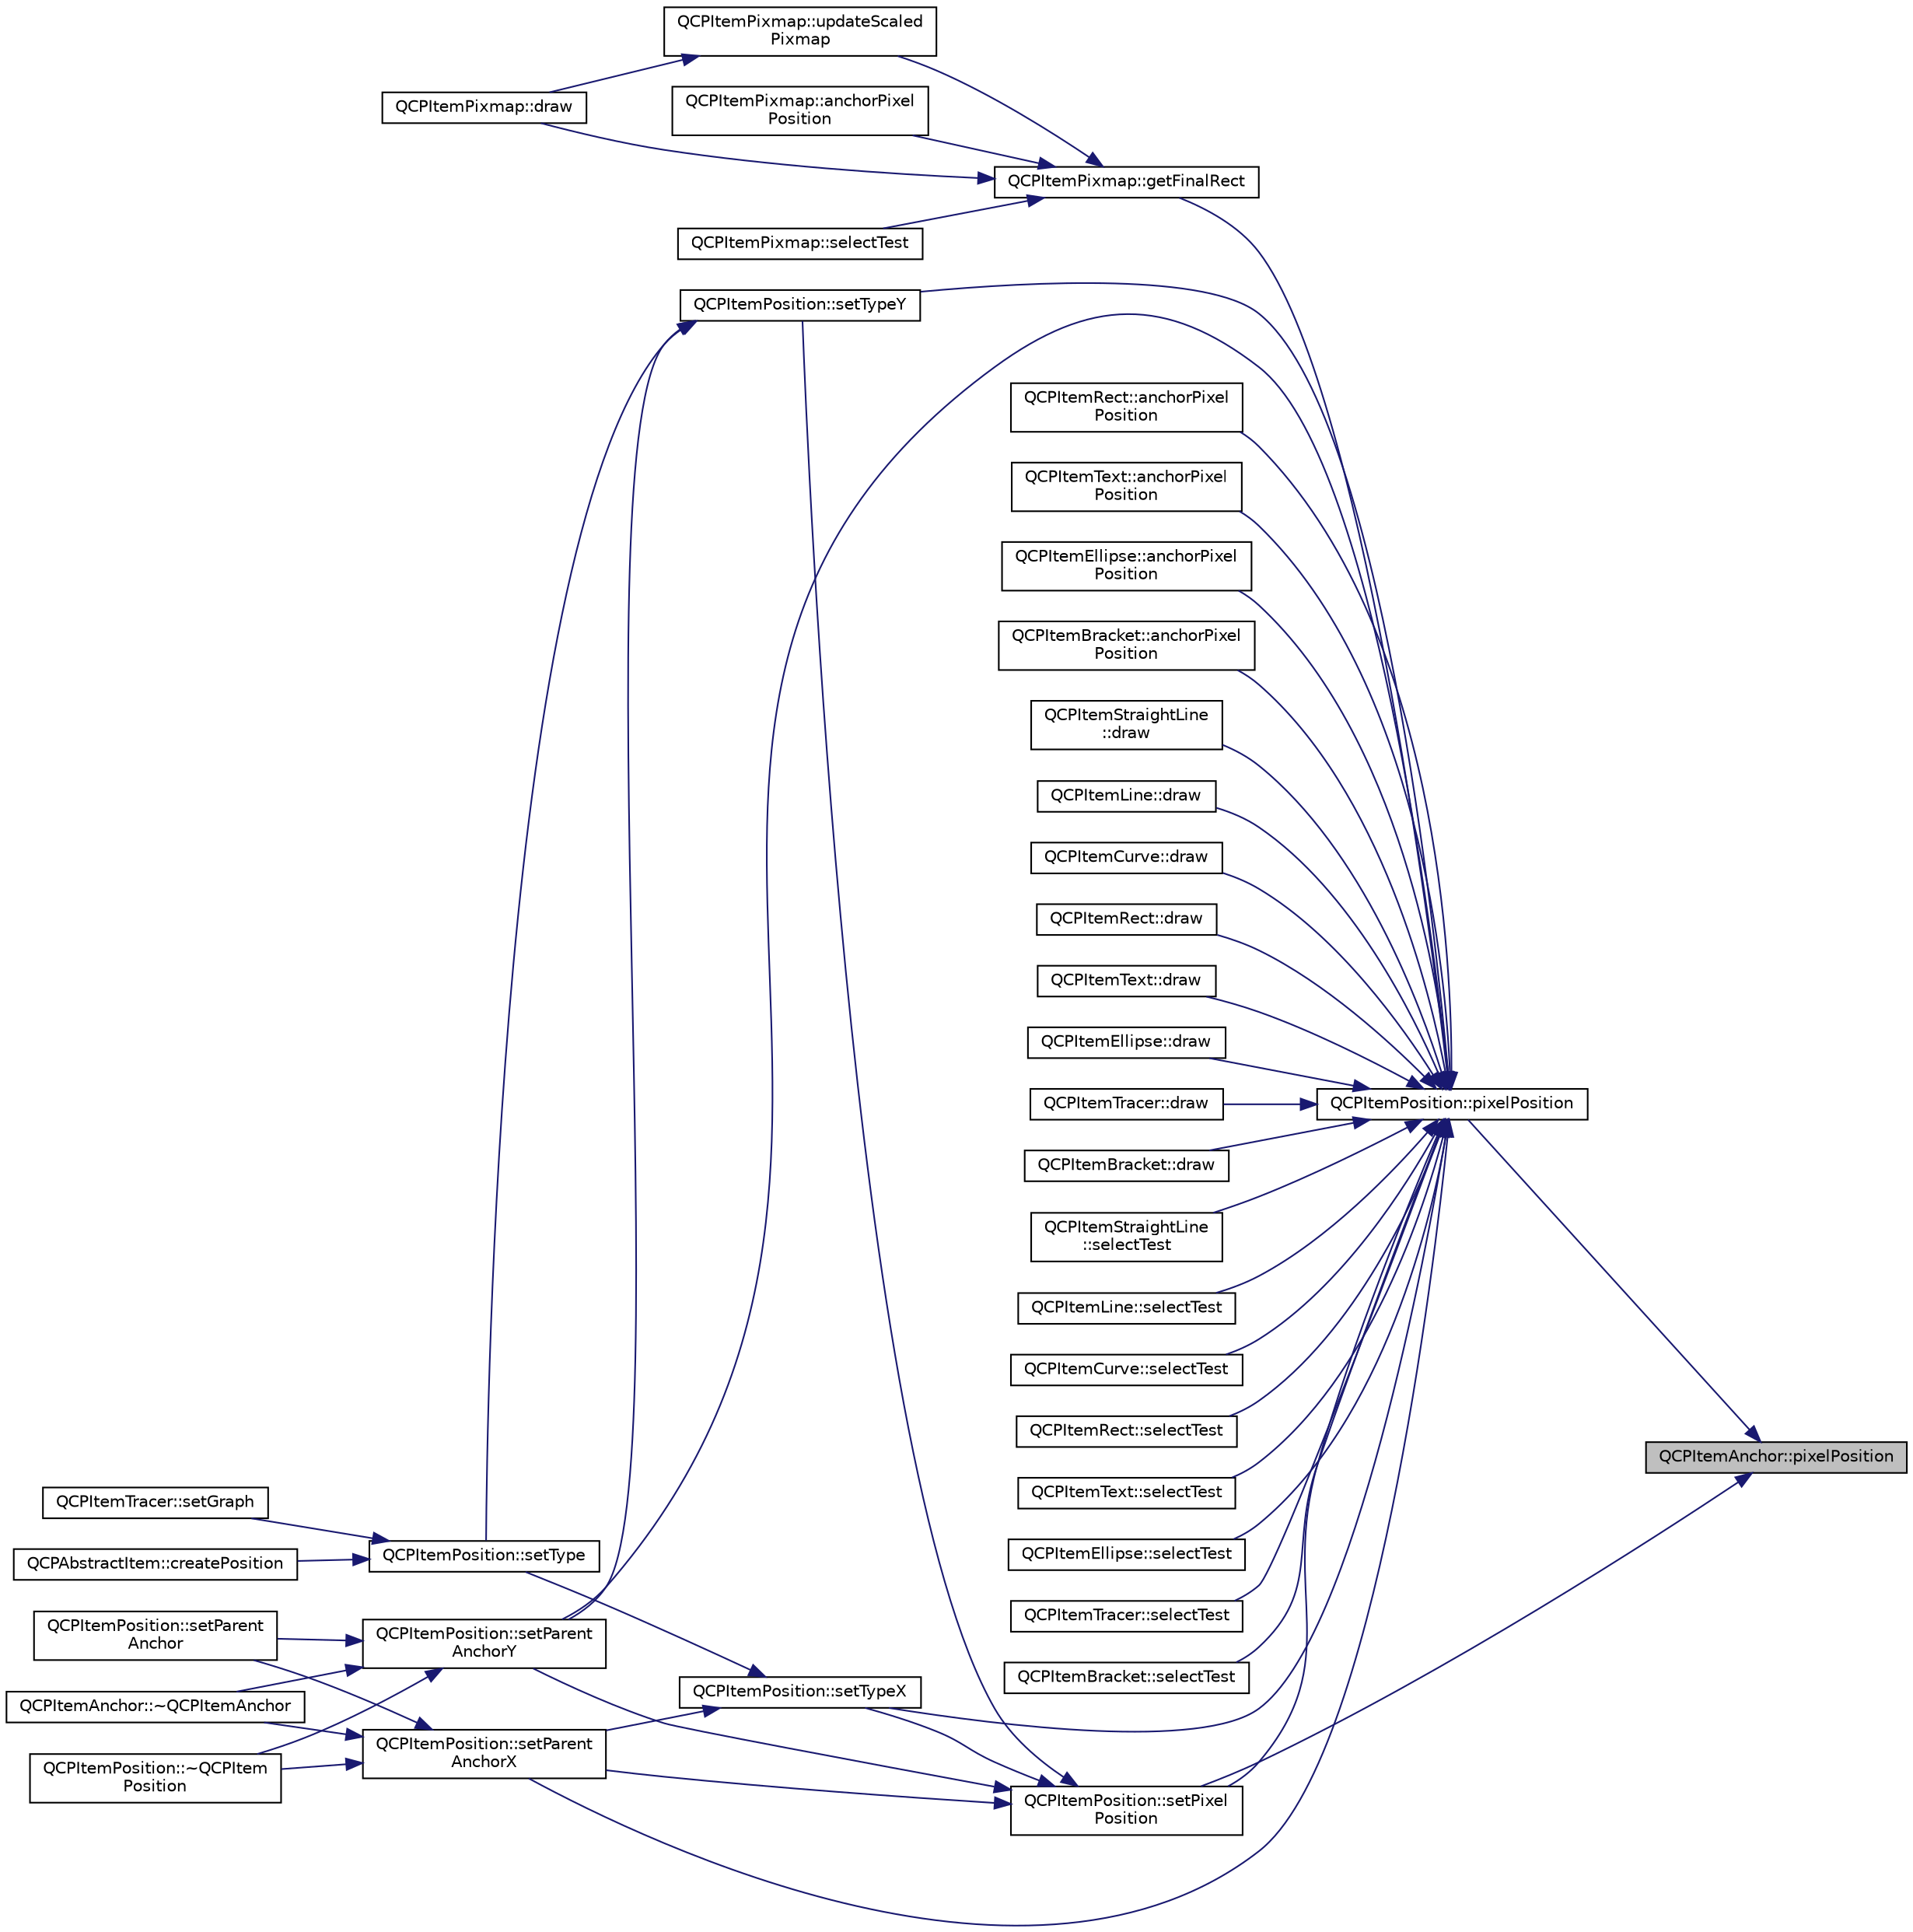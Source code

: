 digraph "QCPItemAnchor::pixelPosition"
{
 // LATEX_PDF_SIZE
  edge [fontname="Helvetica",fontsize="10",labelfontname="Helvetica",labelfontsize="10"];
  node [fontname="Helvetica",fontsize="10",shape=record];
  rankdir="RL";
  Node1 [label="QCPItemAnchor::pixelPosition",height=0.2,width=0.4,color="black", fillcolor="grey75", style="filled", fontcolor="black",tooltip=" "];
  Node1 -> Node2 [dir="back",color="midnightblue",fontsize="10",style="solid",fontname="Helvetica"];
  Node2 [label="QCPItemPosition::pixelPosition",height=0.2,width=0.4,color="black", fillcolor="white", style="filled",URL="$classQCPItemPosition.html#a8be9a4787635433edecc75164beb748d",tooltip=" "];
  Node2 -> Node3 [dir="back",color="midnightblue",fontsize="10",style="solid",fontname="Helvetica"];
  Node3 [label="QCPItemRect::anchorPixel\lPosition",height=0.2,width=0.4,color="black", fillcolor="white", style="filled",URL="$classQCPItemRect.html#a844027325b33a3b7eef424128ee5109c",tooltip=" "];
  Node2 -> Node4 [dir="back",color="midnightblue",fontsize="10",style="solid",fontname="Helvetica"];
  Node4 [label="QCPItemText::anchorPixel\lPosition",height=0.2,width=0.4,color="black", fillcolor="white", style="filled",URL="$classQCPItemText.html#afcdb1724d88d561f65da95fb54b0acb7",tooltip=" "];
  Node2 -> Node5 [dir="back",color="midnightblue",fontsize="10",style="solid",fontname="Helvetica"];
  Node5 [label="QCPItemEllipse::anchorPixel\lPosition",height=0.2,width=0.4,color="black", fillcolor="white", style="filled",URL="$classQCPItemEllipse.html#a35cd6983c61a16ac33c23f08dd2817cc",tooltip=" "];
  Node2 -> Node6 [dir="back",color="midnightblue",fontsize="10",style="solid",fontname="Helvetica"];
  Node6 [label="QCPItemBracket::anchorPixel\lPosition",height=0.2,width=0.4,color="black", fillcolor="white", style="filled",URL="$classQCPItemBracket.html#a008d87325d26b6616d368cec06027cce",tooltip=" "];
  Node2 -> Node7 [dir="back",color="midnightblue",fontsize="10",style="solid",fontname="Helvetica"];
  Node7 [label="QCPItemStraightLine\l::draw",height=0.2,width=0.4,color="black", fillcolor="white", style="filled",URL="$classQCPItemStraightLine.html#acbc84ad219bf4845152e4e2202fcaa3c",tooltip=" "];
  Node2 -> Node8 [dir="back",color="midnightblue",fontsize="10",style="solid",fontname="Helvetica"];
  Node8 [label="QCPItemLine::draw",height=0.2,width=0.4,color="black", fillcolor="white", style="filled",URL="$classQCPItemLine.html#ae184140b61b2ef5b8edde76304447200",tooltip=" "];
  Node2 -> Node9 [dir="back",color="midnightblue",fontsize="10",style="solid",fontname="Helvetica"];
  Node9 [label="QCPItemCurve::draw",height=0.2,width=0.4,color="black", fillcolor="white", style="filled",URL="$classQCPItemCurve.html#a856ae61de18278847ba5e0e357bf68f2",tooltip=" "];
  Node2 -> Node10 [dir="back",color="midnightblue",fontsize="10",style="solid",fontname="Helvetica"];
  Node10 [label="QCPItemRect::draw",height=0.2,width=0.4,color="black", fillcolor="white", style="filled",URL="$classQCPItemRect.html#a3c492960d0fc038cf1b60578b62b6cdc",tooltip=" "];
  Node2 -> Node11 [dir="back",color="midnightblue",fontsize="10",style="solid",fontname="Helvetica"];
  Node11 [label="QCPItemText::draw",height=0.2,width=0.4,color="black", fillcolor="white", style="filled",URL="$classQCPItemText.html#a8f8f075da83b6547c2b32e1f64cf0554",tooltip=" "];
  Node2 -> Node12 [dir="back",color="midnightblue",fontsize="10",style="solid",fontname="Helvetica"];
  Node12 [label="QCPItemEllipse::draw",height=0.2,width=0.4,color="black", fillcolor="white", style="filled",URL="$classQCPItemEllipse.html#a77eebd67a402fc496082a2e51356928c",tooltip=" "];
  Node2 -> Node13 [dir="back",color="midnightblue",fontsize="10",style="solid",fontname="Helvetica"];
  Node13 [label="QCPItemTracer::draw",height=0.2,width=0.4,color="black", fillcolor="white", style="filled",URL="$classQCPItemTracer.html#a11f187ffea436434f3b5cfc387811967",tooltip=" "];
  Node2 -> Node14 [dir="back",color="midnightblue",fontsize="10",style="solid",fontname="Helvetica"];
  Node14 [label="QCPItemBracket::draw",height=0.2,width=0.4,color="black", fillcolor="white", style="filled",URL="$classQCPItemBracket.html#a942a3978aea44a2fc7b4383f2bf6d417",tooltip=" "];
  Node2 -> Node15 [dir="back",color="midnightblue",fontsize="10",style="solid",fontname="Helvetica"];
  Node15 [label="QCPItemPixmap::getFinalRect",height=0.2,width=0.4,color="black", fillcolor="white", style="filled",URL="$classQCPItemPixmap.html#a9d8d207987283698dd529941eb103055",tooltip=" "];
  Node15 -> Node16 [dir="back",color="midnightblue",fontsize="10",style="solid",fontname="Helvetica"];
  Node16 [label="QCPItemPixmap::anchorPixel\lPosition",height=0.2,width=0.4,color="black", fillcolor="white", style="filled",URL="$classQCPItemPixmap.html#a5803d8e173bc4d48619fc43701db32e5",tooltip=" "];
  Node15 -> Node17 [dir="back",color="midnightblue",fontsize="10",style="solid",fontname="Helvetica"];
  Node17 [label="QCPItemPixmap::draw",height=0.2,width=0.4,color="black", fillcolor="white", style="filled",URL="$classQCPItemPixmap.html#a9538a7d37fe20a4ff4bb2cb5bbbf2b48",tooltip=" "];
  Node15 -> Node18 [dir="back",color="midnightblue",fontsize="10",style="solid",fontname="Helvetica"];
  Node18 [label="QCPItemPixmap::selectTest",height=0.2,width=0.4,color="black", fillcolor="white", style="filled",URL="$classQCPItemPixmap.html#a35f4da350e37f4d7ac8c837ad160967f",tooltip=" "];
  Node15 -> Node19 [dir="back",color="midnightblue",fontsize="10",style="solid",fontname="Helvetica"];
  Node19 [label="QCPItemPixmap::updateScaled\lPixmap",height=0.2,width=0.4,color="black", fillcolor="white", style="filled",URL="$classQCPItemPixmap.html#a8bced3027b326b290726cd1979c7cfc6",tooltip=" "];
  Node19 -> Node17 [dir="back",color="midnightblue",fontsize="10",style="solid",fontname="Helvetica"];
  Node2 -> Node20 [dir="back",color="midnightblue",fontsize="10",style="solid",fontname="Helvetica"];
  Node20 [label="QCPItemStraightLine\l::selectTest",height=0.2,width=0.4,color="black", fillcolor="white", style="filled",URL="$classQCPItemStraightLine.html#a0b10bec4746760cc99d210ba040cb8f7",tooltip=" "];
  Node2 -> Node21 [dir="back",color="midnightblue",fontsize="10",style="solid",fontname="Helvetica"];
  Node21 [label="QCPItemLine::selectTest",height=0.2,width=0.4,color="black", fillcolor="white", style="filled",URL="$classQCPItemLine.html#aae15b3ca3fdad76e6aed9c4e01fd5e94",tooltip=" "];
  Node2 -> Node22 [dir="back",color="midnightblue",fontsize="10",style="solid",fontname="Helvetica"];
  Node22 [label="QCPItemCurve::selectTest",height=0.2,width=0.4,color="black", fillcolor="white", style="filled",URL="$classQCPItemCurve.html#ae5b09ad4ea7ec2d9f08190c73c39e9b9",tooltip=" "];
  Node2 -> Node23 [dir="back",color="midnightblue",fontsize="10",style="solid",fontname="Helvetica"];
  Node23 [label="QCPItemRect::selectTest",height=0.2,width=0.4,color="black", fillcolor="white", style="filled",URL="$classQCPItemRect.html#a40786d237a1f8f22a90627068940ec08",tooltip=" "];
  Node2 -> Node24 [dir="back",color="midnightblue",fontsize="10",style="solid",fontname="Helvetica"];
  Node24 [label="QCPItemText::selectTest",height=0.2,width=0.4,color="black", fillcolor="white", style="filled",URL="$classQCPItemText.html#a9345ae04cb0e06b77c76381ca45c9717",tooltip=" "];
  Node2 -> Node25 [dir="back",color="midnightblue",fontsize="10",style="solid",fontname="Helvetica"];
  Node25 [label="QCPItemEllipse::selectTest",height=0.2,width=0.4,color="black", fillcolor="white", style="filled",URL="$classQCPItemEllipse.html#a1037a6c39ad70aabcb1b552a8b4eff97",tooltip=" "];
  Node2 -> Node26 [dir="back",color="midnightblue",fontsize="10",style="solid",fontname="Helvetica"];
  Node26 [label="QCPItemTracer::selectTest",height=0.2,width=0.4,color="black", fillcolor="white", style="filled",URL="$classQCPItemTracer.html#a01d8814404e3f0910b84029016ef73b2",tooltip=" "];
  Node2 -> Node27 [dir="back",color="midnightblue",fontsize="10",style="solid",fontname="Helvetica"];
  Node27 [label="QCPItemBracket::selectTest",height=0.2,width=0.4,color="black", fillcolor="white", style="filled",URL="$classQCPItemBracket.html#a8c3bc895c9db93e97a291a1199f6f8c6",tooltip=" "];
  Node2 -> Node28 [dir="back",color="midnightblue",fontsize="10",style="solid",fontname="Helvetica"];
  Node28 [label="QCPItemPosition::setParent\lAnchorX",height=0.2,width=0.4,color="black", fillcolor="white", style="filled",URL="$classQCPItemPosition.html#add71461a973927c74e42179480916d9c",tooltip=" "];
  Node28 -> Node29 [dir="back",color="midnightblue",fontsize="10",style="solid",fontname="Helvetica"];
  Node29 [label="QCPItemPosition::setParent\lAnchor",height=0.2,width=0.4,color="black", fillcolor="white", style="filled",URL="$classQCPItemPosition.html#ac094d67a95d2dceafa0d50b9db3a7e51",tooltip=" "];
  Node28 -> Node30 [dir="back",color="midnightblue",fontsize="10",style="solid",fontname="Helvetica"];
  Node30 [label="QCPItemAnchor::~QCPItemAnchor",height=0.2,width=0.4,color="black", fillcolor="white", style="filled",URL="$classQCPItemAnchor.html#a1868559407600688ee4d1a4621e81ceb",tooltip=" "];
  Node28 -> Node31 [dir="back",color="midnightblue",fontsize="10",style="solid",fontname="Helvetica"];
  Node31 [label="QCPItemPosition::~QCPItem\lPosition",height=0.2,width=0.4,color="black", fillcolor="white", style="filled",URL="$classQCPItemPosition.html#a21f585ffa8d8e3a6ba0cc450701bca5a",tooltip=" "];
  Node2 -> Node32 [dir="back",color="midnightblue",fontsize="10",style="solid",fontname="Helvetica"];
  Node32 [label="QCPItemPosition::setParent\lAnchorY",height=0.2,width=0.4,color="black", fillcolor="white", style="filled",URL="$classQCPItemPosition.html#add5ec1db9d19cec58a3b5c9e0a0c3f9d",tooltip=" "];
  Node32 -> Node29 [dir="back",color="midnightblue",fontsize="10",style="solid",fontname="Helvetica"];
  Node32 -> Node30 [dir="back",color="midnightblue",fontsize="10",style="solid",fontname="Helvetica"];
  Node32 -> Node31 [dir="back",color="midnightblue",fontsize="10",style="solid",fontname="Helvetica"];
  Node2 -> Node33 [dir="back",color="midnightblue",fontsize="10",style="solid",fontname="Helvetica"];
  Node33 [label="QCPItemPosition::setPixel\lPosition",height=0.2,width=0.4,color="black", fillcolor="white", style="filled",URL="$classQCPItemPosition.html#a8d4f858f2089973967cf9cb81970ef0a",tooltip=" "];
  Node33 -> Node28 [dir="back",color="midnightblue",fontsize="10",style="solid",fontname="Helvetica"];
  Node33 -> Node32 [dir="back",color="midnightblue",fontsize="10",style="solid",fontname="Helvetica"];
  Node33 -> Node34 [dir="back",color="midnightblue",fontsize="10",style="solid",fontname="Helvetica"];
  Node34 [label="QCPItemPosition::setTypeX",height=0.2,width=0.4,color="black", fillcolor="white", style="filled",URL="$classQCPItemPosition.html#a2113b2351d6d00457fb3559a4e20c3ea",tooltip=" "];
  Node34 -> Node28 [dir="back",color="midnightblue",fontsize="10",style="solid",fontname="Helvetica"];
  Node34 -> Node35 [dir="back",color="midnightblue",fontsize="10",style="solid",fontname="Helvetica"];
  Node35 [label="QCPItemPosition::setType",height=0.2,width=0.4,color="black", fillcolor="white", style="filled",URL="$classQCPItemPosition.html#aa476abf71ed8fa4c537457ebb1a754ad",tooltip=" "];
  Node35 -> Node36 [dir="back",color="midnightblue",fontsize="10",style="solid",fontname="Helvetica"];
  Node36 [label="QCPAbstractItem::createPosition",height=0.2,width=0.4,color="black", fillcolor="white", style="filled",URL="$classQCPAbstractItem.html#a75036d39c4d4e2e1a7dd145fff915d32",tooltip=" "];
  Node35 -> Node37 [dir="back",color="midnightblue",fontsize="10",style="solid",fontname="Helvetica"];
  Node37 [label="QCPItemTracer::setGraph",height=0.2,width=0.4,color="black", fillcolor="white", style="filled",URL="$classQCPItemTracer.html#af5886f4ded8dd68cb4f3388f390790c0",tooltip=" "];
  Node33 -> Node38 [dir="back",color="midnightblue",fontsize="10",style="solid",fontname="Helvetica"];
  Node38 [label="QCPItemPosition::setTypeY",height=0.2,width=0.4,color="black", fillcolor="white", style="filled",URL="$classQCPItemPosition.html#ac2a454aa5a54c1615c50686601ec4510",tooltip=" "];
  Node38 -> Node32 [dir="back",color="midnightblue",fontsize="10",style="solid",fontname="Helvetica"];
  Node38 -> Node35 [dir="back",color="midnightblue",fontsize="10",style="solid",fontname="Helvetica"];
  Node2 -> Node34 [dir="back",color="midnightblue",fontsize="10",style="solid",fontname="Helvetica"];
  Node2 -> Node38 [dir="back",color="midnightblue",fontsize="10",style="solid",fontname="Helvetica"];
  Node1 -> Node33 [dir="back",color="midnightblue",fontsize="10",style="solid",fontname="Helvetica"];
}
